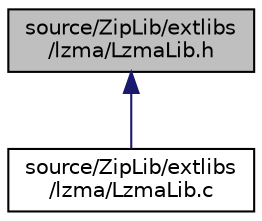 digraph "source/ZipLib/extlibs/lzma/LzmaLib.h"
{
 // LATEX_PDF_SIZE
  edge [fontname="Helvetica",fontsize="10",labelfontname="Helvetica",labelfontsize="10"];
  node [fontname="Helvetica",fontsize="10",shape=record];
  Node1 [label="source/ZipLib/extlibs\l/lzma/LzmaLib.h",height=0.2,width=0.4,color="black", fillcolor="grey75", style="filled", fontcolor="black",tooltip=" "];
  Node1 -> Node2 [dir="back",color="midnightblue",fontsize="10",style="solid"];
  Node2 [label="source/ZipLib/extlibs\l/lzma/LzmaLib.c",height=0.2,width=0.4,color="black", fillcolor="white", style="filled",URL="$_lzma_lib_8c.html",tooltip=" "];
}
